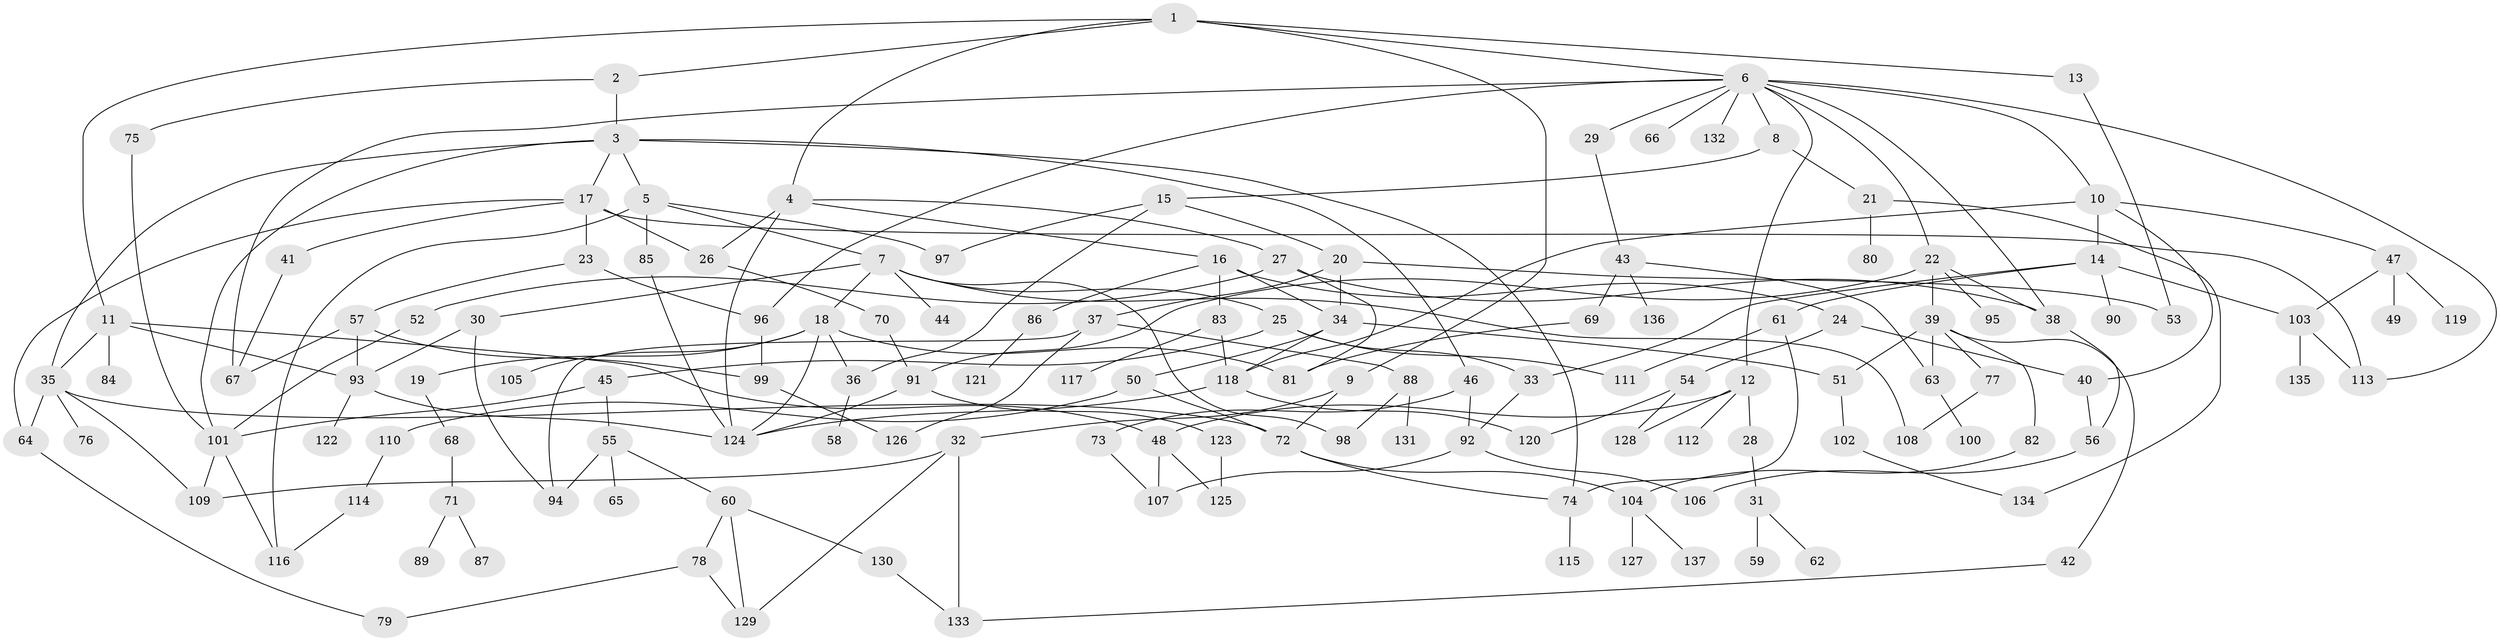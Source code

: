 // Generated by graph-tools (version 1.1) at 2025/25/03/09/25 03:25:34]
// undirected, 137 vertices, 201 edges
graph export_dot {
graph [start="1"]
  node [color=gray90,style=filled];
  1;
  2;
  3;
  4;
  5;
  6;
  7;
  8;
  9;
  10;
  11;
  12;
  13;
  14;
  15;
  16;
  17;
  18;
  19;
  20;
  21;
  22;
  23;
  24;
  25;
  26;
  27;
  28;
  29;
  30;
  31;
  32;
  33;
  34;
  35;
  36;
  37;
  38;
  39;
  40;
  41;
  42;
  43;
  44;
  45;
  46;
  47;
  48;
  49;
  50;
  51;
  52;
  53;
  54;
  55;
  56;
  57;
  58;
  59;
  60;
  61;
  62;
  63;
  64;
  65;
  66;
  67;
  68;
  69;
  70;
  71;
  72;
  73;
  74;
  75;
  76;
  77;
  78;
  79;
  80;
  81;
  82;
  83;
  84;
  85;
  86;
  87;
  88;
  89;
  90;
  91;
  92;
  93;
  94;
  95;
  96;
  97;
  98;
  99;
  100;
  101;
  102;
  103;
  104;
  105;
  106;
  107;
  108;
  109;
  110;
  111;
  112;
  113;
  114;
  115;
  116;
  117;
  118;
  119;
  120;
  121;
  122;
  123;
  124;
  125;
  126;
  127;
  128;
  129;
  130;
  131;
  132;
  133;
  134;
  135;
  136;
  137;
  1 -- 2;
  1 -- 4;
  1 -- 6;
  1 -- 9;
  1 -- 11;
  1 -- 13;
  2 -- 3;
  2 -- 75;
  3 -- 5;
  3 -- 17;
  3 -- 35;
  3 -- 46;
  3 -- 101;
  3 -- 74;
  4 -- 16;
  4 -- 27;
  4 -- 26;
  4 -- 124;
  5 -- 7;
  5 -- 85;
  5 -- 116;
  5 -- 97;
  6 -- 8;
  6 -- 10;
  6 -- 12;
  6 -- 22;
  6 -- 29;
  6 -- 66;
  6 -- 132;
  6 -- 96;
  6 -- 113;
  6 -- 38;
  6 -- 67;
  7 -- 18;
  7 -- 25;
  7 -- 30;
  7 -- 44;
  7 -- 98;
  7 -- 108;
  8 -- 15;
  8 -- 21;
  9 -- 32;
  9 -- 72;
  10 -- 14;
  10 -- 40;
  10 -- 47;
  10 -- 118;
  11 -- 48;
  11 -- 84;
  11 -- 35;
  11 -- 93;
  12 -- 28;
  12 -- 112;
  12 -- 48;
  12 -- 128;
  13 -- 53;
  14 -- 61;
  14 -- 90;
  14 -- 103;
  14 -- 33;
  15 -- 20;
  15 -- 97;
  15 -- 36;
  16 -- 24;
  16 -- 34;
  16 -- 83;
  16 -- 86;
  17 -- 23;
  17 -- 26;
  17 -- 41;
  17 -- 64;
  17 -- 113;
  18 -- 19;
  18 -- 36;
  18 -- 81;
  18 -- 105;
  18 -- 124;
  19 -- 68;
  20 -- 37;
  20 -- 53;
  20 -- 34;
  21 -- 80;
  21 -- 134;
  22 -- 38;
  22 -- 39;
  22 -- 91;
  22 -- 95;
  23 -- 57;
  23 -- 96;
  24 -- 54;
  24 -- 40;
  25 -- 33;
  25 -- 45;
  25 -- 111;
  26 -- 70;
  27 -- 52;
  27 -- 38;
  27 -- 81;
  28 -- 31;
  29 -- 43;
  30 -- 93;
  30 -- 94;
  31 -- 59;
  31 -- 62;
  32 -- 109;
  32 -- 129;
  32 -- 133;
  33 -- 92;
  34 -- 50;
  34 -- 51;
  34 -- 118;
  35 -- 72;
  35 -- 76;
  35 -- 64;
  35 -- 109;
  36 -- 58;
  37 -- 88;
  37 -- 126;
  37 -- 94;
  38 -- 56;
  39 -- 42;
  39 -- 77;
  39 -- 82;
  39 -- 51;
  39 -- 63;
  40 -- 56;
  41 -- 67;
  42 -- 133;
  43 -- 63;
  43 -- 69;
  43 -- 136;
  45 -- 55;
  45 -- 101;
  46 -- 73;
  46 -- 92;
  47 -- 49;
  47 -- 119;
  47 -- 103;
  48 -- 107;
  48 -- 125;
  50 -- 110;
  50 -- 72;
  51 -- 102;
  52 -- 101;
  54 -- 120;
  54 -- 128;
  55 -- 60;
  55 -- 65;
  55 -- 94;
  56 -- 106;
  57 -- 67;
  57 -- 99;
  57 -- 93;
  60 -- 78;
  60 -- 130;
  60 -- 129;
  61 -- 74;
  61 -- 111;
  63 -- 100;
  64 -- 79;
  68 -- 71;
  69 -- 81;
  70 -- 91;
  71 -- 87;
  71 -- 89;
  72 -- 104;
  72 -- 74;
  73 -- 107;
  74 -- 115;
  75 -- 101;
  77 -- 108;
  78 -- 129;
  78 -- 79;
  82 -- 104;
  83 -- 117;
  83 -- 118;
  85 -- 124;
  86 -- 121;
  88 -- 131;
  88 -- 98;
  91 -- 123;
  91 -- 124;
  92 -- 106;
  92 -- 107;
  93 -- 122;
  93 -- 124;
  96 -- 99;
  99 -- 126;
  101 -- 109;
  101 -- 116;
  102 -- 134;
  103 -- 113;
  103 -- 135;
  104 -- 127;
  104 -- 137;
  110 -- 114;
  114 -- 116;
  118 -- 124;
  118 -- 120;
  123 -- 125;
  130 -- 133;
}
